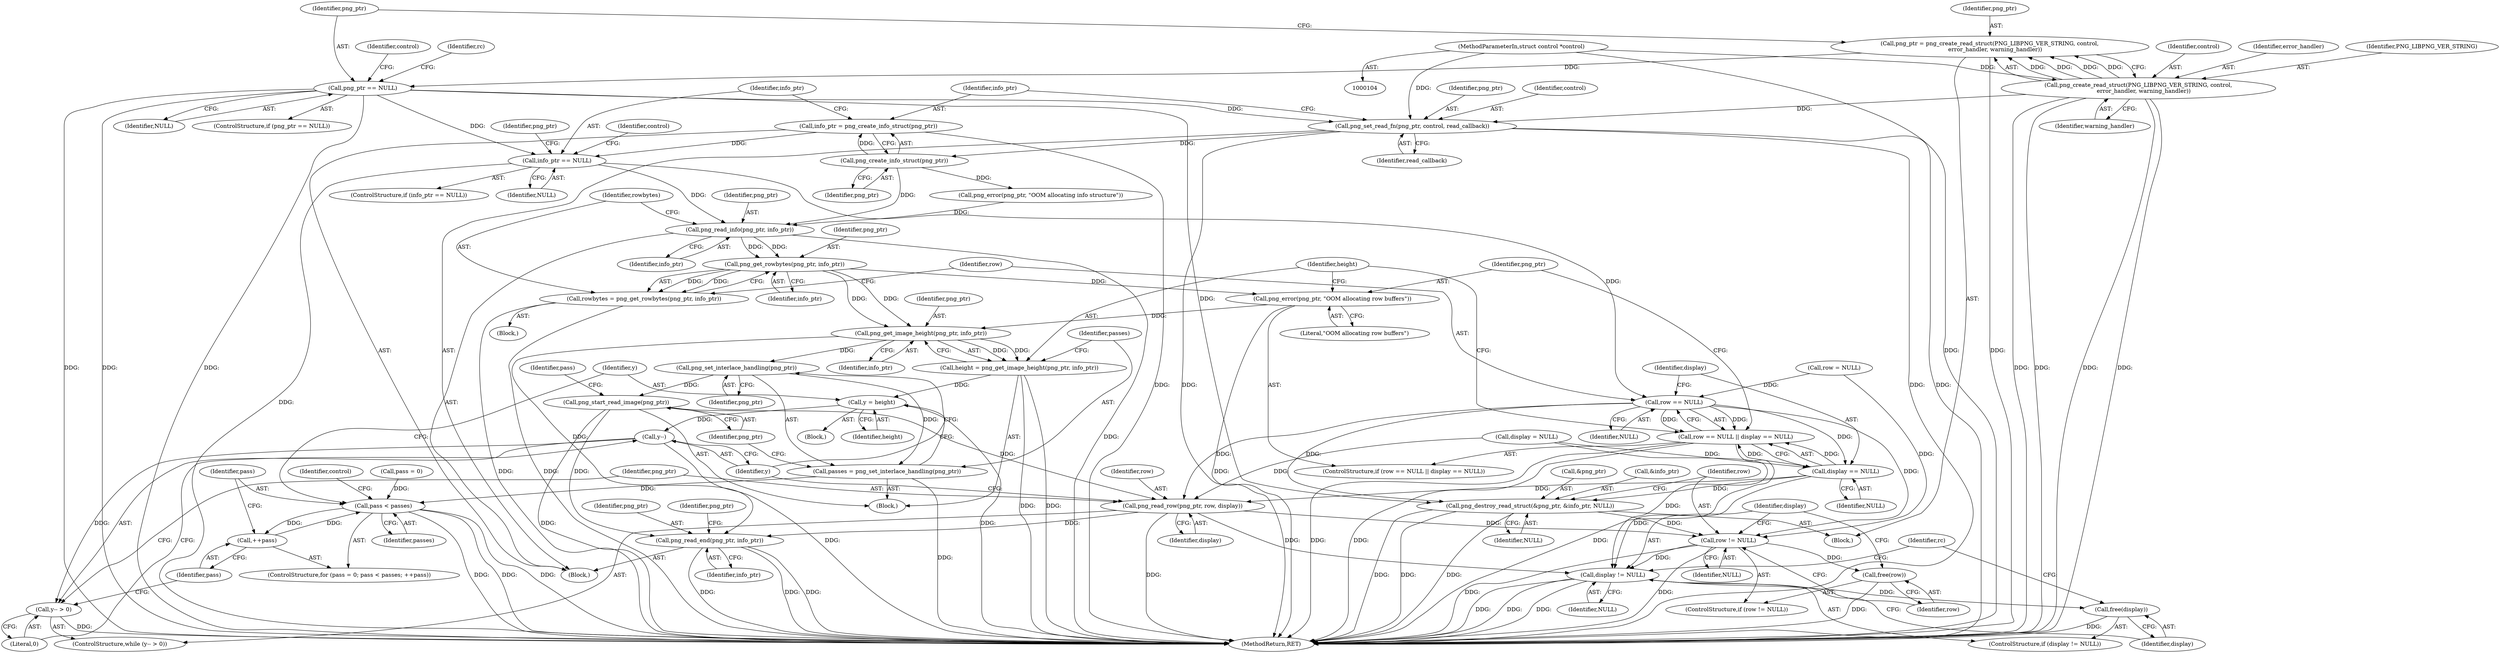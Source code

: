 digraph "0_Android_9d4853418ab2f754c2b63e091c29c5529b8b86ca_172@API" {
"1000166" [label="(Call,info_ptr = png_create_info_struct(png_ptr))"];
"1000168" [label="(Call,png_create_info_struct(png_ptr))"];
"1000162" [label="(Call,png_set_read_fn(png_ptr, control, read_callback))"];
"1000129" [label="(Call,png_ptr == NULL)"];
"1000121" [label="(Call,png_ptr = png_create_read_struct(PNG_LIBPNG_VER_STRING, control,\n      error_handler, warning_handler))"];
"1000123" [label="(Call,png_create_read_struct(PNG_LIBPNG_VER_STRING, control,\n      error_handler, warning_handler))"];
"1000105" [label="(MethodParameterIn,struct control *control)"];
"1000171" [label="(Call,info_ptr == NULL)"];
"1000188" [label="(Call,png_read_info(png_ptr, info_ptr))"];
"1000195" [label="(Call,png_get_rowbytes(png_ptr, info_ptr))"];
"1000193" [label="(Call,rowbytes = png_get_rowbytes(png_ptr, info_ptr))"];
"1000206" [label="(Call,png_error(png_ptr, \"OOM allocating row buffers\"))"];
"1000213" [label="(Call,png_get_image_height(png_ptr, info_ptr))"];
"1000211" [label="(Call,height = png_get_image_height(png_ptr, info_ptr))"];
"1000235" [label="(Call,y = height)"];
"1000240" [label="(Call,y--)"];
"1000239" [label="(Call,y-- > 0)"];
"1000219" [label="(Call,png_set_interlace_handling(png_ptr))"];
"1000217" [label="(Call,passes = png_set_interlace_handling(png_ptr))"];
"1000228" [label="(Call,pass < passes)"];
"1000231" [label="(Call,++pass)"];
"1000222" [label="(Call,png_start_read_image(png_ptr))"];
"1000243" [label="(Call,png_read_row(png_ptr, row, display))"];
"1000258" [label="(Call,png_read_end(png_ptr, info_ptr))"];
"1000268" [label="(Call,row != NULL)"];
"1000271" [label="(Call,free(row))"];
"1000274" [label="(Call,display != NULL)"];
"1000277" [label="(Call,free(display))"];
"1000200" [label="(Call,row == NULL)"];
"1000199" [label="(Call,row == NULL || display == NULL)"];
"1000203" [label="(Call,display == NULL)"];
"1000261" [label="(Call,png_destroy_read_struct(&png_ptr, &info_ptr, NULL))"];
"1000212" [label="(Identifier,height)"];
"1000167" [label="(Identifier,info_ptr)"];
"1000209" [label="(Block,)"];
"1000230" [label="(Identifier,passes)"];
"1000123" [label="(Call,png_create_read_struct(PNG_LIBPNG_VER_STRING, control,\n      error_handler, warning_handler))"];
"1000280" [label="(Identifier,rc)"];
"1000266" [label="(Identifier,NULL)"];
"1000273" [label="(ControlStructure,if (display != NULL))"];
"1000276" [label="(Identifier,NULL)"];
"1000225" [label="(Call,pass = 0)"];
"1000208" [label="(Literal,\"OOM allocating row buffers\")"];
"1000191" [label="(Block,)"];
"1000136" [label="(Identifier,control)"];
"1000235" [label="(Call,y = height)"];
"1000245" [label="(Identifier,row)"];
"1000260" [label="(Identifier,info_ptr)"];
"1000162" [label="(Call,png_set_read_fn(png_ptr, control, read_callback))"];
"1000244" [label="(Identifier,png_ptr)"];
"1000269" [label="(Identifier,row)"];
"1000197" [label="(Identifier,info_ptr)"];
"1000105" [label="(MethodParameterIn,struct control *control)"];
"1000190" [label="(Identifier,info_ptr)"];
"1000275" [label="(Identifier,display)"];
"1000195" [label="(Call,png_get_rowbytes(png_ptr, info_ptr))"];
"1000258" [label="(Call,png_read_end(png_ptr, info_ptr))"];
"1000165" [label="(Identifier,read_callback)"];
"1000106" [label="(Block,)"];
"1000171" [label="(Call,info_ptr == NULL)"];
"1000172" [label="(Identifier,info_ptr)"];
"1000121" [label="(Call,png_ptr = png_create_read_struct(PNG_LIBPNG_VER_STRING, control,\n      error_handler, warning_handler))"];
"1000201" [label="(Identifier,row)"];
"1000239" [label="(Call,y-- > 0)"];
"1000223" [label="(Identifier,png_ptr)"];
"1000246" [label="(Identifier,display)"];
"1000204" [label="(Identifier,display)"];
"1000281" [label="(MethodReturn,RET)"];
"1000125" [label="(Identifier,control)"];
"1000163" [label="(Identifier,png_ptr)"];
"1000271" [label="(Call,free(row))"];
"1000272" [label="(Identifier,row)"];
"1000229" [label="(Identifier,pass)"];
"1000213" [label="(Call,png_get_image_height(png_ptr, info_ptr))"];
"1000117" [label="(Call,display = NULL)"];
"1000196" [label="(Identifier,png_ptr)"];
"1000193" [label="(Call,rowbytes = png_get_rowbytes(png_ptr, info_ptr))"];
"1000113" [label="(Call,row = NULL)"];
"1000274" [label="(Call,display != NULL)"];
"1000261" [label="(Call,png_destroy_read_struct(&png_ptr, &info_ptr, NULL))"];
"1000228" [label="(Call,pass < passes)"];
"1000226" [label="(Identifier,pass)"];
"1000164" [label="(Identifier,control)"];
"1000238" [label="(ControlStructure,while (y-- > 0))"];
"1000215" [label="(Identifier,info_ptr)"];
"1000270" [label="(Identifier,NULL)"];
"1000181" [label="(Identifier,control)"];
"1000214" [label="(Identifier,png_ptr)"];
"1000199" [label="(Call,row == NULL || display == NULL)"];
"1000170" [label="(ControlStructure,if (info_ptr == NULL))"];
"1000242" [label="(Literal,0)"];
"1000122" [label="(Identifier,png_ptr)"];
"1000241" [label="(Identifier,y)"];
"1000237" [label="(Identifier,height)"];
"1000194" [label="(Identifier,rowbytes)"];
"1000129" [label="(Call,png_ptr == NULL)"];
"1000251" [label="(Identifier,control)"];
"1000126" [label="(Identifier,error_handler)"];
"1000218" [label="(Identifier,passes)"];
"1000236" [label="(Identifier,y)"];
"1000277" [label="(Call,free(display))"];
"1000267" [label="(ControlStructure,if (row != NULL))"];
"1000200" [label="(Call,row == NULL)"];
"1000211" [label="(Call,height = png_get_image_height(png_ptr, info_ptr))"];
"1000189" [label="(Identifier,png_ptr)"];
"1000168" [label="(Call,png_create_info_struct(png_ptr))"];
"1000233" [label="(Block,)"];
"1000202" [label="(Identifier,NULL)"];
"1000203" [label="(Call,display == NULL)"];
"1000240" [label="(Call,y--)"];
"1000124" [label="(Identifier,PNG_LIBPNG_VER_STRING)"];
"1000150" [label="(Identifier,rc)"];
"1000268" [label="(Call,row != NULL)"];
"1000278" [label="(Identifier,display)"];
"1000232" [label="(Identifier,pass)"];
"1000217" [label="(Call,passes = png_set_interlace_handling(png_ptr))"];
"1000169" [label="(Identifier,png_ptr)"];
"1000198" [label="(ControlStructure,if (row == NULL || display == NULL))"];
"1000259" [label="(Identifier,png_ptr)"];
"1000173" [label="(Identifier,NULL)"];
"1000231" [label="(Call,++pass)"];
"1000175" [label="(Identifier,png_ptr)"];
"1000263" [label="(Identifier,png_ptr)"];
"1000224" [label="(ControlStructure,for (pass = 0; pass < passes; ++pass))"];
"1000262" [label="(Call,&png_ptr)"];
"1000127" [label="(Identifier,warning_handler)"];
"1000220" [label="(Identifier,png_ptr)"];
"1000161" [label="(Block,)"];
"1000188" [label="(Call,png_read_info(png_ptr, info_ptr))"];
"1000131" [label="(Identifier,NULL)"];
"1000130" [label="(Identifier,png_ptr)"];
"1000206" [label="(Call,png_error(png_ptr, \"OOM allocating row buffers\"))"];
"1000166" [label="(Call,info_ptr = png_create_info_struct(png_ptr))"];
"1000205" [label="(Identifier,NULL)"];
"1000174" [label="(Call,png_error(png_ptr, \"OOM allocating info structure\"))"];
"1000243" [label="(Call,png_read_row(png_ptr, row, display))"];
"1000264" [label="(Call,&info_ptr)"];
"1000207" [label="(Identifier,png_ptr)"];
"1000219" [label="(Call,png_set_interlace_handling(png_ptr))"];
"1000128" [label="(ControlStructure,if (png_ptr == NULL))"];
"1000222" [label="(Call,png_start_read_image(png_ptr))"];
"1000166" -> "1000161"  [label="AST: "];
"1000166" -> "1000168"  [label="CFG: "];
"1000167" -> "1000166"  [label="AST: "];
"1000168" -> "1000166"  [label="AST: "];
"1000172" -> "1000166"  [label="CFG: "];
"1000166" -> "1000281"  [label="DDG: "];
"1000168" -> "1000166"  [label="DDG: "];
"1000166" -> "1000171"  [label="DDG: "];
"1000168" -> "1000169"  [label="CFG: "];
"1000169" -> "1000168"  [label="AST: "];
"1000162" -> "1000168"  [label="DDG: "];
"1000168" -> "1000174"  [label="DDG: "];
"1000168" -> "1000188"  [label="DDG: "];
"1000162" -> "1000161"  [label="AST: "];
"1000162" -> "1000165"  [label="CFG: "];
"1000163" -> "1000162"  [label="AST: "];
"1000164" -> "1000162"  [label="AST: "];
"1000165" -> "1000162"  [label="AST: "];
"1000167" -> "1000162"  [label="CFG: "];
"1000162" -> "1000281"  [label="DDG: "];
"1000162" -> "1000281"  [label="DDG: "];
"1000162" -> "1000281"  [label="DDG: "];
"1000129" -> "1000162"  [label="DDG: "];
"1000123" -> "1000162"  [label="DDG: "];
"1000105" -> "1000162"  [label="DDG: "];
"1000129" -> "1000128"  [label="AST: "];
"1000129" -> "1000131"  [label="CFG: "];
"1000130" -> "1000129"  [label="AST: "];
"1000131" -> "1000129"  [label="AST: "];
"1000136" -> "1000129"  [label="CFG: "];
"1000150" -> "1000129"  [label="CFG: "];
"1000129" -> "1000281"  [label="DDG: "];
"1000129" -> "1000281"  [label="DDG: "];
"1000129" -> "1000281"  [label="DDG: "];
"1000121" -> "1000129"  [label="DDG: "];
"1000129" -> "1000171"  [label="DDG: "];
"1000129" -> "1000261"  [label="DDG: "];
"1000121" -> "1000106"  [label="AST: "];
"1000121" -> "1000123"  [label="CFG: "];
"1000122" -> "1000121"  [label="AST: "];
"1000123" -> "1000121"  [label="AST: "];
"1000130" -> "1000121"  [label="CFG: "];
"1000121" -> "1000281"  [label="DDG: "];
"1000123" -> "1000121"  [label="DDG: "];
"1000123" -> "1000121"  [label="DDG: "];
"1000123" -> "1000121"  [label="DDG: "];
"1000123" -> "1000121"  [label="DDG: "];
"1000123" -> "1000127"  [label="CFG: "];
"1000124" -> "1000123"  [label="AST: "];
"1000125" -> "1000123"  [label="AST: "];
"1000126" -> "1000123"  [label="AST: "];
"1000127" -> "1000123"  [label="AST: "];
"1000123" -> "1000281"  [label="DDG: "];
"1000123" -> "1000281"  [label="DDG: "];
"1000123" -> "1000281"  [label="DDG: "];
"1000123" -> "1000281"  [label="DDG: "];
"1000105" -> "1000123"  [label="DDG: "];
"1000105" -> "1000104"  [label="AST: "];
"1000105" -> "1000281"  [label="DDG: "];
"1000171" -> "1000170"  [label="AST: "];
"1000171" -> "1000173"  [label="CFG: "];
"1000172" -> "1000171"  [label="AST: "];
"1000173" -> "1000171"  [label="AST: "];
"1000175" -> "1000171"  [label="CFG: "];
"1000181" -> "1000171"  [label="CFG: "];
"1000171" -> "1000281"  [label="DDG: "];
"1000171" -> "1000188"  [label="DDG: "];
"1000171" -> "1000200"  [label="DDG: "];
"1000188" -> "1000161"  [label="AST: "];
"1000188" -> "1000190"  [label="CFG: "];
"1000189" -> "1000188"  [label="AST: "];
"1000190" -> "1000188"  [label="AST: "];
"1000194" -> "1000188"  [label="CFG: "];
"1000188" -> "1000281"  [label="DDG: "];
"1000174" -> "1000188"  [label="DDG: "];
"1000188" -> "1000195"  [label="DDG: "];
"1000188" -> "1000195"  [label="DDG: "];
"1000195" -> "1000193"  [label="AST: "];
"1000195" -> "1000197"  [label="CFG: "];
"1000196" -> "1000195"  [label="AST: "];
"1000197" -> "1000195"  [label="AST: "];
"1000193" -> "1000195"  [label="CFG: "];
"1000195" -> "1000193"  [label="DDG: "];
"1000195" -> "1000193"  [label="DDG: "];
"1000195" -> "1000206"  [label="DDG: "];
"1000195" -> "1000213"  [label="DDG: "];
"1000195" -> "1000213"  [label="DDG: "];
"1000193" -> "1000191"  [label="AST: "];
"1000194" -> "1000193"  [label="AST: "];
"1000201" -> "1000193"  [label="CFG: "];
"1000193" -> "1000281"  [label="DDG: "];
"1000193" -> "1000281"  [label="DDG: "];
"1000206" -> "1000198"  [label="AST: "];
"1000206" -> "1000208"  [label="CFG: "];
"1000207" -> "1000206"  [label="AST: "];
"1000208" -> "1000206"  [label="AST: "];
"1000212" -> "1000206"  [label="CFG: "];
"1000206" -> "1000281"  [label="DDG: "];
"1000206" -> "1000213"  [label="DDG: "];
"1000213" -> "1000211"  [label="AST: "];
"1000213" -> "1000215"  [label="CFG: "];
"1000214" -> "1000213"  [label="AST: "];
"1000215" -> "1000213"  [label="AST: "];
"1000211" -> "1000213"  [label="CFG: "];
"1000213" -> "1000211"  [label="DDG: "];
"1000213" -> "1000211"  [label="DDG: "];
"1000213" -> "1000219"  [label="DDG: "];
"1000213" -> "1000258"  [label="DDG: "];
"1000211" -> "1000209"  [label="AST: "];
"1000212" -> "1000211"  [label="AST: "];
"1000218" -> "1000211"  [label="CFG: "];
"1000211" -> "1000281"  [label="DDG: "];
"1000211" -> "1000281"  [label="DDG: "];
"1000211" -> "1000235"  [label="DDG: "];
"1000235" -> "1000233"  [label="AST: "];
"1000235" -> "1000237"  [label="CFG: "];
"1000236" -> "1000235"  [label="AST: "];
"1000237" -> "1000235"  [label="AST: "];
"1000241" -> "1000235"  [label="CFG: "];
"1000235" -> "1000281"  [label="DDG: "];
"1000235" -> "1000240"  [label="DDG: "];
"1000240" -> "1000239"  [label="AST: "];
"1000240" -> "1000241"  [label="CFG: "];
"1000241" -> "1000240"  [label="AST: "];
"1000242" -> "1000240"  [label="CFG: "];
"1000240" -> "1000281"  [label="DDG: "];
"1000240" -> "1000239"  [label="DDG: "];
"1000239" -> "1000238"  [label="AST: "];
"1000239" -> "1000242"  [label="CFG: "];
"1000242" -> "1000239"  [label="AST: "];
"1000244" -> "1000239"  [label="CFG: "];
"1000232" -> "1000239"  [label="CFG: "];
"1000239" -> "1000281"  [label="DDG: "];
"1000219" -> "1000217"  [label="AST: "];
"1000219" -> "1000220"  [label="CFG: "];
"1000220" -> "1000219"  [label="AST: "];
"1000217" -> "1000219"  [label="CFG: "];
"1000219" -> "1000217"  [label="DDG: "];
"1000219" -> "1000222"  [label="DDG: "];
"1000217" -> "1000209"  [label="AST: "];
"1000218" -> "1000217"  [label="AST: "];
"1000223" -> "1000217"  [label="CFG: "];
"1000217" -> "1000281"  [label="DDG: "];
"1000217" -> "1000228"  [label="DDG: "];
"1000228" -> "1000224"  [label="AST: "];
"1000228" -> "1000230"  [label="CFG: "];
"1000229" -> "1000228"  [label="AST: "];
"1000230" -> "1000228"  [label="AST: "];
"1000236" -> "1000228"  [label="CFG: "];
"1000251" -> "1000228"  [label="CFG: "];
"1000228" -> "1000281"  [label="DDG: "];
"1000228" -> "1000281"  [label="DDG: "];
"1000228" -> "1000281"  [label="DDG: "];
"1000225" -> "1000228"  [label="DDG: "];
"1000231" -> "1000228"  [label="DDG: "];
"1000228" -> "1000231"  [label="DDG: "];
"1000231" -> "1000224"  [label="AST: "];
"1000231" -> "1000232"  [label="CFG: "];
"1000232" -> "1000231"  [label="AST: "];
"1000229" -> "1000231"  [label="CFG: "];
"1000222" -> "1000209"  [label="AST: "];
"1000222" -> "1000223"  [label="CFG: "];
"1000223" -> "1000222"  [label="AST: "];
"1000226" -> "1000222"  [label="CFG: "];
"1000222" -> "1000281"  [label="DDG: "];
"1000222" -> "1000243"  [label="DDG: "];
"1000222" -> "1000258"  [label="DDG: "];
"1000243" -> "1000238"  [label="AST: "];
"1000243" -> "1000246"  [label="CFG: "];
"1000244" -> "1000243"  [label="AST: "];
"1000245" -> "1000243"  [label="AST: "];
"1000246" -> "1000243"  [label="AST: "];
"1000241" -> "1000243"  [label="CFG: "];
"1000243" -> "1000281"  [label="DDG: "];
"1000200" -> "1000243"  [label="DDG: "];
"1000117" -> "1000243"  [label="DDG: "];
"1000203" -> "1000243"  [label="DDG: "];
"1000243" -> "1000258"  [label="DDG: "];
"1000243" -> "1000268"  [label="DDG: "];
"1000243" -> "1000274"  [label="DDG: "];
"1000258" -> "1000161"  [label="AST: "];
"1000258" -> "1000260"  [label="CFG: "];
"1000259" -> "1000258"  [label="AST: "];
"1000260" -> "1000258"  [label="AST: "];
"1000263" -> "1000258"  [label="CFG: "];
"1000258" -> "1000281"  [label="DDG: "];
"1000258" -> "1000281"  [label="DDG: "];
"1000258" -> "1000281"  [label="DDG: "];
"1000268" -> "1000267"  [label="AST: "];
"1000268" -> "1000270"  [label="CFG: "];
"1000269" -> "1000268"  [label="AST: "];
"1000270" -> "1000268"  [label="AST: "];
"1000272" -> "1000268"  [label="CFG: "];
"1000275" -> "1000268"  [label="CFG: "];
"1000268" -> "1000281"  [label="DDG: "];
"1000268" -> "1000281"  [label="DDG: "];
"1000200" -> "1000268"  [label="DDG: "];
"1000113" -> "1000268"  [label="DDG: "];
"1000261" -> "1000268"  [label="DDG: "];
"1000268" -> "1000271"  [label="DDG: "];
"1000268" -> "1000274"  [label="DDG: "];
"1000271" -> "1000267"  [label="AST: "];
"1000271" -> "1000272"  [label="CFG: "];
"1000272" -> "1000271"  [label="AST: "];
"1000275" -> "1000271"  [label="CFG: "];
"1000271" -> "1000281"  [label="DDG: "];
"1000274" -> "1000273"  [label="AST: "];
"1000274" -> "1000276"  [label="CFG: "];
"1000275" -> "1000274"  [label="AST: "];
"1000276" -> "1000274"  [label="AST: "];
"1000278" -> "1000274"  [label="CFG: "];
"1000280" -> "1000274"  [label="CFG: "];
"1000274" -> "1000281"  [label="DDG: "];
"1000274" -> "1000281"  [label="DDG: "];
"1000274" -> "1000281"  [label="DDG: "];
"1000117" -> "1000274"  [label="DDG: "];
"1000203" -> "1000274"  [label="DDG: "];
"1000274" -> "1000277"  [label="DDG: "];
"1000277" -> "1000273"  [label="AST: "];
"1000277" -> "1000278"  [label="CFG: "];
"1000278" -> "1000277"  [label="AST: "];
"1000280" -> "1000277"  [label="CFG: "];
"1000277" -> "1000281"  [label="DDG: "];
"1000200" -> "1000199"  [label="AST: "];
"1000200" -> "1000202"  [label="CFG: "];
"1000201" -> "1000200"  [label="AST: "];
"1000202" -> "1000200"  [label="AST: "];
"1000204" -> "1000200"  [label="CFG: "];
"1000199" -> "1000200"  [label="CFG: "];
"1000200" -> "1000199"  [label="DDG: "];
"1000200" -> "1000199"  [label="DDG: "];
"1000113" -> "1000200"  [label="DDG: "];
"1000200" -> "1000203"  [label="DDG: "];
"1000200" -> "1000261"  [label="DDG: "];
"1000199" -> "1000198"  [label="AST: "];
"1000199" -> "1000203"  [label="CFG: "];
"1000203" -> "1000199"  [label="AST: "];
"1000207" -> "1000199"  [label="CFG: "];
"1000212" -> "1000199"  [label="CFG: "];
"1000199" -> "1000281"  [label="DDG: "];
"1000199" -> "1000281"  [label="DDG: "];
"1000199" -> "1000281"  [label="DDG: "];
"1000203" -> "1000199"  [label="DDG: "];
"1000203" -> "1000199"  [label="DDG: "];
"1000203" -> "1000205"  [label="CFG: "];
"1000204" -> "1000203"  [label="AST: "];
"1000205" -> "1000203"  [label="AST: "];
"1000117" -> "1000203"  [label="DDG: "];
"1000203" -> "1000261"  [label="DDG: "];
"1000261" -> "1000106"  [label="AST: "];
"1000261" -> "1000266"  [label="CFG: "];
"1000262" -> "1000261"  [label="AST: "];
"1000264" -> "1000261"  [label="AST: "];
"1000266" -> "1000261"  [label="AST: "];
"1000269" -> "1000261"  [label="CFG: "];
"1000261" -> "1000281"  [label="DDG: "];
"1000261" -> "1000281"  [label="DDG: "];
"1000261" -> "1000281"  [label="DDG: "];
}
